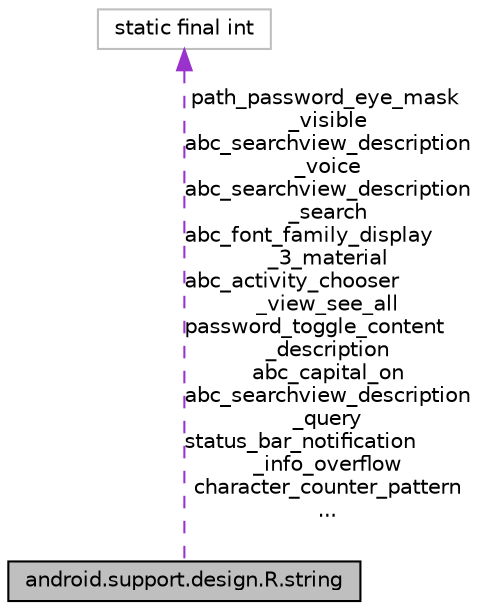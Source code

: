 digraph "android.support.design.R.string"
{
 // INTERACTIVE_SVG=YES
 // LATEX_PDF_SIZE
  edge [fontname="Helvetica",fontsize="10",labelfontname="Helvetica",labelfontsize="10"];
  node [fontname="Helvetica",fontsize="10",shape=record];
  Node1 [label="android.support.design.R.string",height=0.2,width=0.4,color="black", fillcolor="grey75", style="filled", fontcolor="black",tooltip=" "];
  Node2 -> Node1 [dir="back",color="darkorchid3",fontsize="10",style="dashed",label=" path_password_eye_mask\l_visible\nabc_searchview_description\l_voice\nabc_searchview_description\l_search\nabc_font_family_display\l_3_material\nabc_activity_chooser\l_view_see_all\npassword_toggle_content\l_description\nabc_capital_on\nabc_searchview_description\l_query\nstatus_bar_notification\l_info_overflow\ncharacter_counter_pattern\n..." ,fontname="Helvetica"];
  Node2 [label="static final int",height=0.2,width=0.4,color="grey75", fillcolor="white", style="filled",tooltip=" "];
}
